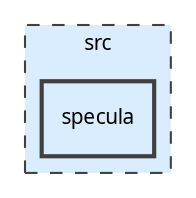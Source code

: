 digraph "src/specula"
{
 // LATEX_PDF_SIZE
  bgcolor="transparent";
  edge [fontname="Iosevka",fontsize="10",labelfontname="Iosevka",labelfontsize="10"];
  node [fontname="Iosevka",fontsize="10",shape=record];
  compound=true
  subgraph clusterdir_68267d1309a1af8e8297ef4c3efbcdba {
    graph [ bgcolor="#daedff", pencolor="grey25", style="filled,dashed,", label="src", fontname="Iosevka", fontsize="10", URL="dir_68267d1309a1af8e8297ef4c3efbcdba.html"]
  dir_a0e731e10d9f439d5123770c2e4a5df8 [shape=box, label="specula", style="filled,bold,", fillcolor="#daedff", color="grey25", URL="dir_a0e731e10d9f439d5123770c2e4a5df8.html"];
  }
}
